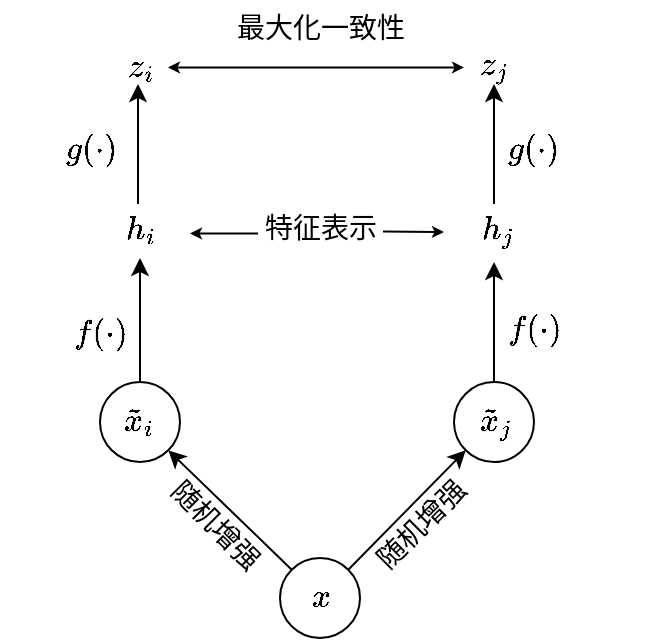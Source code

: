 <mxfile version="26.1.1">
  <diagram name="Page-1" id="BeTOv0LpF-9Sh6fO2DPC">
    <mxGraphModel dx="1137" dy="633" grid="1" gridSize="10" guides="1" tooltips="1" connect="1" arrows="1" fold="1" page="1" pageScale="1" pageWidth="850" pageHeight="1100" math="1" shadow="0">
      <root>
        <mxCell id="0" />
        <mxCell id="1" parent="0" />
        <mxCell id="q50XB33TsU1wGVF2jd2y-8" style="rounded=0;orthogonalLoop=1;jettySize=auto;html=1;exitX=0.5;exitY=0;exitDx=0;exitDy=0;entryX=0.5;entryY=1;entryDx=0;entryDy=0;" edge="1" parent="1" source="tTBhliybLuTIgKMnyGti-1">
          <mxGeometry relative="1" as="geometry">
            <mxPoint x="250" y="309" as="targetPoint" />
          </mxGeometry>
        </mxCell>
        <mxCell id="tTBhliybLuTIgKMnyGti-1" value="" style="ellipse;whiteSpace=wrap;html=1;aspect=fixed;" parent="1" vertex="1">
          <mxGeometry x="230" y="371" width="40" height="40" as="geometry" />
        </mxCell>
        <mxCell id="tTBhliybLuTIgKMnyGti-3" value="\(\tilde{x}_i\)" style="text;whiteSpace=wrap;fontSize=14;fontStyle=1" parent="1" vertex="1">
          <mxGeometry x="240" y="376" width="20" height="30" as="geometry" />
        </mxCell>
        <mxCell id="q50XB33TsU1wGVF2jd2y-9" style="edgeStyle=orthogonalEdgeStyle;rounded=0;orthogonalLoop=1;jettySize=auto;html=1;exitX=0.5;exitY=0;exitDx=0;exitDy=0;entryX=0.5;entryY=1;entryDx=0;entryDy=0;" edge="1" parent="1" source="tTBhliybLuTIgKMnyGti-4">
          <mxGeometry relative="1" as="geometry">
            <mxPoint x="427" y="311" as="targetPoint" />
          </mxGeometry>
        </mxCell>
        <mxCell id="tTBhliybLuTIgKMnyGti-4" value="" style="ellipse;whiteSpace=wrap;html=1;aspect=fixed;" parent="1" vertex="1">
          <mxGeometry x="407" y="371" width="40" height="40" as="geometry" />
        </mxCell>
        <mxCell id="tTBhliybLuTIgKMnyGti-5" value="$$\tilde{x}_j$$" style="text;whiteSpace=wrap;fontSize=14;fontStyle=1" parent="1" vertex="1">
          <mxGeometry x="418" y="362" width="20" height="40" as="geometry" />
        </mxCell>
        <mxCell id="tTBhliybLuTIgKMnyGti-9" style="rounded=0;orthogonalLoop=1;jettySize=auto;html=1;exitX=0;exitY=0;exitDx=0;exitDy=0;entryX=1;entryY=1;entryDx=0;entryDy=0;" parent="1" source="tTBhliybLuTIgKMnyGti-6" target="tTBhliybLuTIgKMnyGti-1" edge="1">
          <mxGeometry relative="1" as="geometry" />
        </mxCell>
        <mxCell id="tTBhliybLuTIgKMnyGti-12" style="rounded=0;orthogonalLoop=1;jettySize=auto;html=1;exitX=1;exitY=0;exitDx=0;exitDy=0;entryX=0;entryY=1;entryDx=0;entryDy=0;" parent="1" source="tTBhliybLuTIgKMnyGti-6" target="tTBhliybLuTIgKMnyGti-4" edge="1">
          <mxGeometry relative="1" as="geometry" />
        </mxCell>
        <mxCell id="tTBhliybLuTIgKMnyGti-6" value="" style="ellipse;whiteSpace=wrap;html=1;aspect=fixed;" parent="1" vertex="1">
          <mxGeometry x="320" y="459" width="40" height="40" as="geometry" />
        </mxCell>
        <mxCell id="tTBhliybLuTIgKMnyGti-7" value="$$x$$" style="text;whiteSpace=wrap;fontSize=14;fontStyle=1" parent="1" vertex="1">
          <mxGeometry x="334" y="449" width="20" height="40" as="geometry" />
        </mxCell>
        <mxCell id="tTBhliybLuTIgKMnyGti-13" value="&lt;span&gt;&lt;font&gt;随机增强&lt;/font&gt;&lt;/span&gt;" style="text;html=1;align=center;verticalAlign=middle;resizable=0;points=[];autosize=1;strokeColor=none;fillColor=none;fontFamily=宋体;fontStyle=0;rotation=-45;fontSize=14;" parent="1" vertex="1">
          <mxGeometry x="351" y="428" width="80" height="30" as="geometry" />
        </mxCell>
        <mxCell id="q50XB33TsU1wGVF2jd2y-1" value="&lt;span&gt;&lt;font&gt;随机增强&lt;/font&gt;&lt;/span&gt;" style="text;html=1;align=center;verticalAlign=middle;resizable=0;points=[];autosize=1;strokeColor=none;fillColor=none;fontFamily=宋体;fontStyle=0;rotation=45;fontSize=14;" vertex="1" parent="1">
          <mxGeometry x="247" y="428" width="80" height="30" as="geometry" />
        </mxCell>
        <mxCell id="q50XB33TsU1wGVF2jd2y-2" value="$$h_i$$" style="text;html=1;align=center;verticalAlign=middle;resizable=0;points=[];autosize=1;strokeColor=none;fillColor=none;fontSize=14;fontStyle=1" vertex="1" parent="1">
          <mxGeometry x="215" y="280" width="70" height="30" as="geometry" />
        </mxCell>
        <mxCell id="q50XB33TsU1wGVF2jd2y-7" value="$$h_j$$" style="text;html=1;align=center;verticalAlign=middle;resizable=0;points=[];autosize=1;strokeColor=none;fillColor=none;fontSize=14;fontStyle=1" vertex="1" parent="1">
          <mxGeometry x="393" y="280" width="70" height="30" as="geometry" />
        </mxCell>
        <mxCell id="q50XB33TsU1wGVF2jd2y-19" value="&lt;span&gt;\(f(\cdot)\)&lt;/span&gt;" style="text;html=1;align=center;verticalAlign=middle;resizable=0;points=[];autosize=1;strokeColor=none;fillColor=none;fontSize=14;" vertex="1" parent="1">
          <mxGeometry x="190" y="332" width="80" height="30" as="geometry" />
        </mxCell>
        <mxCell id="q50XB33TsU1wGVF2jd2y-20" value="&lt;span&gt;\(f(\cdot)\)&lt;/span&gt;" style="text;html=1;align=center;verticalAlign=middle;resizable=0;points=[];autosize=1;strokeColor=none;fillColor=none;fontSize=14;" vertex="1" parent="1">
          <mxGeometry x="407" y="330" width="80" height="30" as="geometry" />
        </mxCell>
        <mxCell id="q50XB33TsU1wGVF2jd2y-21" value="&lt;font&gt;特征表示&lt;/font&gt;" style="text;html=1;align=center;verticalAlign=middle;resizable=0;points=[];autosize=1;strokeColor=none;fillColor=none;fontFamily=宋体;fontSize=14;" vertex="1" parent="1">
          <mxGeometry x="300" y="280" width="80" height="30" as="geometry" />
        </mxCell>
        <mxCell id="q50XB33TsU1wGVF2jd2y-22" value="" style="endArrow=classic;html=1;rounded=0;endSize=3;startSize=3;" edge="1" parent="1">
          <mxGeometry width="50" height="50" relative="1" as="geometry">
            <mxPoint x="371.5" y="295.71" as="sourcePoint" />
            <mxPoint x="402" y="296" as="targetPoint" />
          </mxGeometry>
        </mxCell>
        <mxCell id="q50XB33TsU1wGVF2jd2y-25" value="" style="endArrow=classic;html=1;rounded=0;endSize=3;startSize=3;" edge="1" parent="1">
          <mxGeometry width="50" height="50" relative="1" as="geometry">
            <mxPoint x="309" y="296.71" as="sourcePoint" />
            <mxPoint x="275" y="296.71" as="targetPoint" />
          </mxGeometry>
        </mxCell>
        <mxCell id="q50XB33TsU1wGVF2jd2y-27" value="&lt;span&gt;\(g(\cdot)\)&lt;/span&gt;" style="text;html=1;align=center;verticalAlign=middle;resizable=0;points=[];autosize=1;strokeColor=none;fillColor=none;fontSize=14;" vertex="1" parent="1">
          <mxGeometry x="180" y="240" width="90" height="30" as="geometry" />
        </mxCell>
        <mxCell id="q50XB33TsU1wGVF2jd2y-28" style="edgeStyle=orthogonalEdgeStyle;rounded=0;orthogonalLoop=1;jettySize=auto;html=1;exitX=0.5;exitY=0;exitDx=0;exitDy=0;entryX=0.5;entryY=1;entryDx=0;entryDy=0;" edge="1" parent="1">
          <mxGeometry relative="1" as="geometry">
            <mxPoint x="427" y="282" as="sourcePoint" />
            <mxPoint x="427" y="222" as="targetPoint" />
          </mxGeometry>
        </mxCell>
        <mxCell id="q50XB33TsU1wGVF2jd2y-29" style="edgeStyle=orthogonalEdgeStyle;rounded=0;orthogonalLoop=1;jettySize=auto;html=1;exitX=0.5;exitY=0;exitDx=0;exitDy=0;entryX=0.5;entryY=1;entryDx=0;entryDy=0;" edge="1" parent="1">
          <mxGeometry relative="1" as="geometry">
            <mxPoint x="249" y="282" as="sourcePoint" />
            <mxPoint x="249" y="222" as="targetPoint" />
          </mxGeometry>
        </mxCell>
        <mxCell id="q50XB33TsU1wGVF2jd2y-30" value="&lt;span&gt;\(g(\cdot)\)&lt;/span&gt;" style="text;html=1;align=center;verticalAlign=middle;resizable=0;points=[];autosize=1;strokeColor=none;fillColor=none;fontSize=14;" vertex="1" parent="1">
          <mxGeometry x="401" y="240" width="90" height="30" as="geometry" />
        </mxCell>
        <mxCell id="q50XB33TsU1wGVF2jd2y-32" value="$$z_i$$" style="text;html=1;align=center;verticalAlign=middle;resizable=0;points=[];autosize=1;strokeColor=none;fillColor=none;fontSize=14;fontStyle=1" vertex="1" parent="1">
          <mxGeometry x="215" y="198" width="70" height="30" as="geometry" />
        </mxCell>
        <mxCell id="q50XB33TsU1wGVF2jd2y-33" value="$$z_j$$" style="text;html=1;align=center;verticalAlign=middle;resizable=0;points=[];autosize=1;strokeColor=none;fillColor=none;fontSize=14;fontStyle=1" vertex="1" parent="1">
          <mxGeometry x="392" y="198" width="70" height="30" as="geometry" />
        </mxCell>
        <mxCell id="q50XB33TsU1wGVF2jd2y-35" value="&lt;font&gt;最大化一致性&lt;/font&gt;" style="text;html=1;align=center;verticalAlign=middle;resizable=0;points=[];autosize=1;strokeColor=none;fillColor=none;fontFamily=宋体;fontSize=14;" vertex="1" parent="1">
          <mxGeometry x="285" y="180" width="110" height="30" as="geometry" />
        </mxCell>
        <mxCell id="q50XB33TsU1wGVF2jd2y-38" value="" style="endArrow=classic;startArrow=classic;html=1;rounded=0;endSize=3;startSize=3;" edge="1" parent="1">
          <mxGeometry width="50" height="50" relative="1" as="geometry">
            <mxPoint x="264" y="213.71" as="sourcePoint" />
            <mxPoint x="412" y="213.71" as="targetPoint" />
          </mxGeometry>
        </mxCell>
      </root>
    </mxGraphModel>
  </diagram>
</mxfile>
